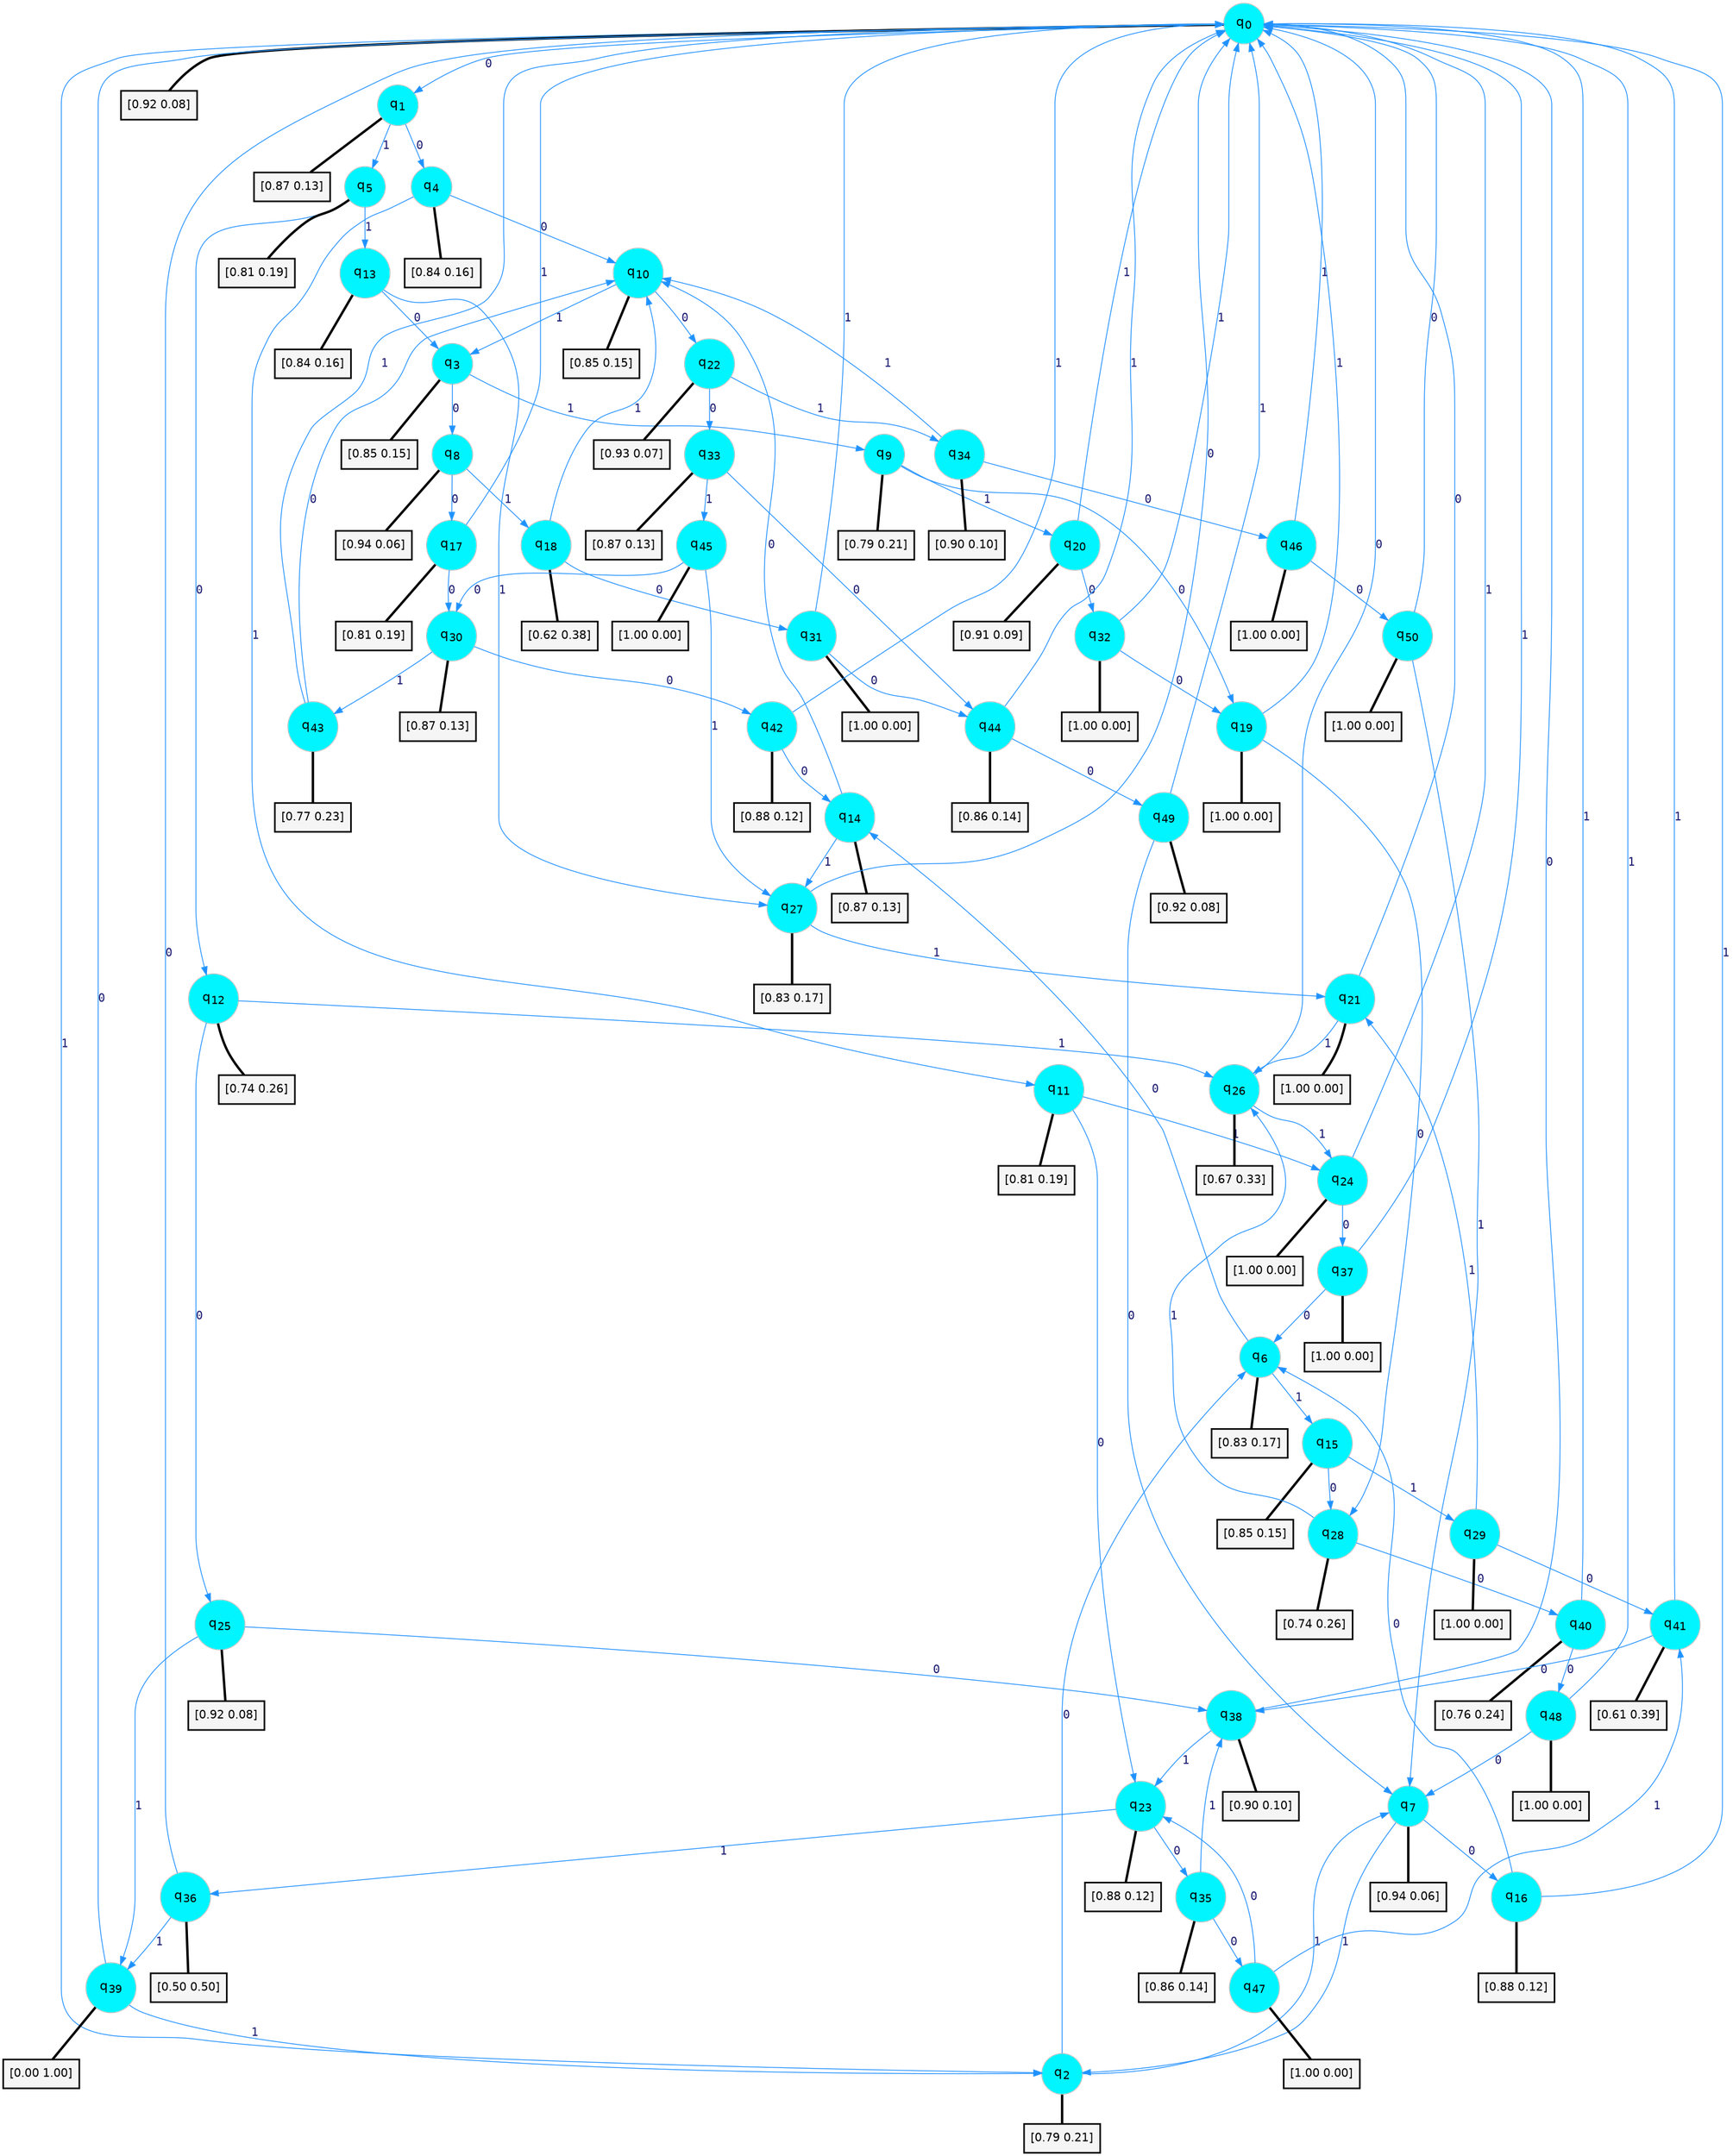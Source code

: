 digraph G {
graph [
bgcolor=transparent, dpi=300, rankdir=TD, size="40,25"];
node [
color=gray, fillcolor=turquoise1, fontcolor=black, fontname=Helvetica, fontsize=16, fontweight=bold, shape=circle, style=filled];
edge [
arrowsize=1, color=dodgerblue1, fontcolor=midnightblue, fontname=courier, fontweight=bold, penwidth=1, style=solid, weight=20];
0[label=<q<SUB>0</SUB>>];
1[label=<q<SUB>1</SUB>>];
2[label=<q<SUB>2</SUB>>];
3[label=<q<SUB>3</SUB>>];
4[label=<q<SUB>4</SUB>>];
5[label=<q<SUB>5</SUB>>];
6[label=<q<SUB>6</SUB>>];
7[label=<q<SUB>7</SUB>>];
8[label=<q<SUB>8</SUB>>];
9[label=<q<SUB>9</SUB>>];
10[label=<q<SUB>10</SUB>>];
11[label=<q<SUB>11</SUB>>];
12[label=<q<SUB>12</SUB>>];
13[label=<q<SUB>13</SUB>>];
14[label=<q<SUB>14</SUB>>];
15[label=<q<SUB>15</SUB>>];
16[label=<q<SUB>16</SUB>>];
17[label=<q<SUB>17</SUB>>];
18[label=<q<SUB>18</SUB>>];
19[label=<q<SUB>19</SUB>>];
20[label=<q<SUB>20</SUB>>];
21[label=<q<SUB>21</SUB>>];
22[label=<q<SUB>22</SUB>>];
23[label=<q<SUB>23</SUB>>];
24[label=<q<SUB>24</SUB>>];
25[label=<q<SUB>25</SUB>>];
26[label=<q<SUB>26</SUB>>];
27[label=<q<SUB>27</SUB>>];
28[label=<q<SUB>28</SUB>>];
29[label=<q<SUB>29</SUB>>];
30[label=<q<SUB>30</SUB>>];
31[label=<q<SUB>31</SUB>>];
32[label=<q<SUB>32</SUB>>];
33[label=<q<SUB>33</SUB>>];
34[label=<q<SUB>34</SUB>>];
35[label=<q<SUB>35</SUB>>];
36[label=<q<SUB>36</SUB>>];
37[label=<q<SUB>37</SUB>>];
38[label=<q<SUB>38</SUB>>];
39[label=<q<SUB>39</SUB>>];
40[label=<q<SUB>40</SUB>>];
41[label=<q<SUB>41</SUB>>];
42[label=<q<SUB>42</SUB>>];
43[label=<q<SUB>43</SUB>>];
44[label=<q<SUB>44</SUB>>];
45[label=<q<SUB>45</SUB>>];
46[label=<q<SUB>46</SUB>>];
47[label=<q<SUB>47</SUB>>];
48[label=<q<SUB>48</SUB>>];
49[label=<q<SUB>49</SUB>>];
50[label=<q<SUB>50</SUB>>];
51[label="[0.92 0.08]", shape=box,fontcolor=black, fontname=Helvetica, fontsize=14, penwidth=2, fillcolor=whitesmoke,color=black];
52[label="[0.87 0.13]", shape=box,fontcolor=black, fontname=Helvetica, fontsize=14, penwidth=2, fillcolor=whitesmoke,color=black];
53[label="[0.79 0.21]", shape=box,fontcolor=black, fontname=Helvetica, fontsize=14, penwidth=2, fillcolor=whitesmoke,color=black];
54[label="[0.85 0.15]", shape=box,fontcolor=black, fontname=Helvetica, fontsize=14, penwidth=2, fillcolor=whitesmoke,color=black];
55[label="[0.84 0.16]", shape=box,fontcolor=black, fontname=Helvetica, fontsize=14, penwidth=2, fillcolor=whitesmoke,color=black];
56[label="[0.81 0.19]", shape=box,fontcolor=black, fontname=Helvetica, fontsize=14, penwidth=2, fillcolor=whitesmoke,color=black];
57[label="[0.83 0.17]", shape=box,fontcolor=black, fontname=Helvetica, fontsize=14, penwidth=2, fillcolor=whitesmoke,color=black];
58[label="[0.94 0.06]", shape=box,fontcolor=black, fontname=Helvetica, fontsize=14, penwidth=2, fillcolor=whitesmoke,color=black];
59[label="[0.94 0.06]", shape=box,fontcolor=black, fontname=Helvetica, fontsize=14, penwidth=2, fillcolor=whitesmoke,color=black];
60[label="[0.79 0.21]", shape=box,fontcolor=black, fontname=Helvetica, fontsize=14, penwidth=2, fillcolor=whitesmoke,color=black];
61[label="[0.85 0.15]", shape=box,fontcolor=black, fontname=Helvetica, fontsize=14, penwidth=2, fillcolor=whitesmoke,color=black];
62[label="[0.81 0.19]", shape=box,fontcolor=black, fontname=Helvetica, fontsize=14, penwidth=2, fillcolor=whitesmoke,color=black];
63[label="[0.74 0.26]", shape=box,fontcolor=black, fontname=Helvetica, fontsize=14, penwidth=2, fillcolor=whitesmoke,color=black];
64[label="[0.84 0.16]", shape=box,fontcolor=black, fontname=Helvetica, fontsize=14, penwidth=2, fillcolor=whitesmoke,color=black];
65[label="[0.87 0.13]", shape=box,fontcolor=black, fontname=Helvetica, fontsize=14, penwidth=2, fillcolor=whitesmoke,color=black];
66[label="[0.85 0.15]", shape=box,fontcolor=black, fontname=Helvetica, fontsize=14, penwidth=2, fillcolor=whitesmoke,color=black];
67[label="[0.88 0.12]", shape=box,fontcolor=black, fontname=Helvetica, fontsize=14, penwidth=2, fillcolor=whitesmoke,color=black];
68[label="[0.81 0.19]", shape=box,fontcolor=black, fontname=Helvetica, fontsize=14, penwidth=2, fillcolor=whitesmoke,color=black];
69[label="[0.62 0.38]", shape=box,fontcolor=black, fontname=Helvetica, fontsize=14, penwidth=2, fillcolor=whitesmoke,color=black];
70[label="[1.00 0.00]", shape=box,fontcolor=black, fontname=Helvetica, fontsize=14, penwidth=2, fillcolor=whitesmoke,color=black];
71[label="[0.91 0.09]", shape=box,fontcolor=black, fontname=Helvetica, fontsize=14, penwidth=2, fillcolor=whitesmoke,color=black];
72[label="[1.00 0.00]", shape=box,fontcolor=black, fontname=Helvetica, fontsize=14, penwidth=2, fillcolor=whitesmoke,color=black];
73[label="[0.93 0.07]", shape=box,fontcolor=black, fontname=Helvetica, fontsize=14, penwidth=2, fillcolor=whitesmoke,color=black];
74[label="[0.88 0.12]", shape=box,fontcolor=black, fontname=Helvetica, fontsize=14, penwidth=2, fillcolor=whitesmoke,color=black];
75[label="[1.00 0.00]", shape=box,fontcolor=black, fontname=Helvetica, fontsize=14, penwidth=2, fillcolor=whitesmoke,color=black];
76[label="[0.92 0.08]", shape=box,fontcolor=black, fontname=Helvetica, fontsize=14, penwidth=2, fillcolor=whitesmoke,color=black];
77[label="[0.67 0.33]", shape=box,fontcolor=black, fontname=Helvetica, fontsize=14, penwidth=2, fillcolor=whitesmoke,color=black];
78[label="[0.83 0.17]", shape=box,fontcolor=black, fontname=Helvetica, fontsize=14, penwidth=2, fillcolor=whitesmoke,color=black];
79[label="[0.74 0.26]", shape=box,fontcolor=black, fontname=Helvetica, fontsize=14, penwidth=2, fillcolor=whitesmoke,color=black];
80[label="[1.00 0.00]", shape=box,fontcolor=black, fontname=Helvetica, fontsize=14, penwidth=2, fillcolor=whitesmoke,color=black];
81[label="[0.87 0.13]", shape=box,fontcolor=black, fontname=Helvetica, fontsize=14, penwidth=2, fillcolor=whitesmoke,color=black];
82[label="[1.00 0.00]", shape=box,fontcolor=black, fontname=Helvetica, fontsize=14, penwidth=2, fillcolor=whitesmoke,color=black];
83[label="[1.00 0.00]", shape=box,fontcolor=black, fontname=Helvetica, fontsize=14, penwidth=2, fillcolor=whitesmoke,color=black];
84[label="[0.87 0.13]", shape=box,fontcolor=black, fontname=Helvetica, fontsize=14, penwidth=2, fillcolor=whitesmoke,color=black];
85[label="[0.90 0.10]", shape=box,fontcolor=black, fontname=Helvetica, fontsize=14, penwidth=2, fillcolor=whitesmoke,color=black];
86[label="[0.86 0.14]", shape=box,fontcolor=black, fontname=Helvetica, fontsize=14, penwidth=2, fillcolor=whitesmoke,color=black];
87[label="[0.50 0.50]", shape=box,fontcolor=black, fontname=Helvetica, fontsize=14, penwidth=2, fillcolor=whitesmoke,color=black];
88[label="[1.00 0.00]", shape=box,fontcolor=black, fontname=Helvetica, fontsize=14, penwidth=2, fillcolor=whitesmoke,color=black];
89[label="[0.90 0.10]", shape=box,fontcolor=black, fontname=Helvetica, fontsize=14, penwidth=2, fillcolor=whitesmoke,color=black];
90[label="[0.00 1.00]", shape=box,fontcolor=black, fontname=Helvetica, fontsize=14, penwidth=2, fillcolor=whitesmoke,color=black];
91[label="[0.76 0.24]", shape=box,fontcolor=black, fontname=Helvetica, fontsize=14, penwidth=2, fillcolor=whitesmoke,color=black];
92[label="[0.61 0.39]", shape=box,fontcolor=black, fontname=Helvetica, fontsize=14, penwidth=2, fillcolor=whitesmoke,color=black];
93[label="[0.88 0.12]", shape=box,fontcolor=black, fontname=Helvetica, fontsize=14, penwidth=2, fillcolor=whitesmoke,color=black];
94[label="[0.77 0.23]", shape=box,fontcolor=black, fontname=Helvetica, fontsize=14, penwidth=2, fillcolor=whitesmoke,color=black];
95[label="[0.86 0.14]", shape=box,fontcolor=black, fontname=Helvetica, fontsize=14, penwidth=2, fillcolor=whitesmoke,color=black];
96[label="[1.00 0.00]", shape=box,fontcolor=black, fontname=Helvetica, fontsize=14, penwidth=2, fillcolor=whitesmoke,color=black];
97[label="[1.00 0.00]", shape=box,fontcolor=black, fontname=Helvetica, fontsize=14, penwidth=2, fillcolor=whitesmoke,color=black];
98[label="[1.00 0.00]", shape=box,fontcolor=black, fontname=Helvetica, fontsize=14, penwidth=2, fillcolor=whitesmoke,color=black];
99[label="[1.00 0.00]", shape=box,fontcolor=black, fontname=Helvetica, fontsize=14, penwidth=2, fillcolor=whitesmoke,color=black];
100[label="[0.92 0.08]", shape=box,fontcolor=black, fontname=Helvetica, fontsize=14, penwidth=2, fillcolor=whitesmoke,color=black];
101[label="[1.00 0.00]", shape=box,fontcolor=black, fontname=Helvetica, fontsize=14, penwidth=2, fillcolor=whitesmoke,color=black];
0->1 [label=0];
0->2 [label=1];
0->51 [arrowhead=none, penwidth=3,color=black];
1->4 [label=0];
1->5 [label=1];
1->52 [arrowhead=none, penwidth=3,color=black];
2->6 [label=0];
2->7 [label=1];
2->53 [arrowhead=none, penwidth=3,color=black];
3->8 [label=0];
3->9 [label=1];
3->54 [arrowhead=none, penwidth=3,color=black];
4->10 [label=0];
4->11 [label=1];
4->55 [arrowhead=none, penwidth=3,color=black];
5->12 [label=0];
5->13 [label=1];
5->56 [arrowhead=none, penwidth=3,color=black];
6->14 [label=0];
6->15 [label=1];
6->57 [arrowhead=none, penwidth=3,color=black];
7->16 [label=0];
7->2 [label=1];
7->58 [arrowhead=none, penwidth=3,color=black];
8->17 [label=0];
8->18 [label=1];
8->59 [arrowhead=none, penwidth=3,color=black];
9->19 [label=0];
9->20 [label=1];
9->60 [arrowhead=none, penwidth=3,color=black];
10->22 [label=0];
10->3 [label=1];
10->61 [arrowhead=none, penwidth=3,color=black];
11->23 [label=0];
11->24 [label=1];
11->62 [arrowhead=none, penwidth=3,color=black];
12->25 [label=0];
12->26 [label=1];
12->63 [arrowhead=none, penwidth=3,color=black];
13->3 [label=0];
13->27 [label=1];
13->64 [arrowhead=none, penwidth=3,color=black];
14->10 [label=0];
14->27 [label=1];
14->65 [arrowhead=none, penwidth=3,color=black];
15->28 [label=0];
15->29 [label=1];
15->66 [arrowhead=none, penwidth=3,color=black];
16->6 [label=0];
16->0 [label=1];
16->67 [arrowhead=none, penwidth=3,color=black];
17->30 [label=0];
17->0 [label=1];
17->68 [arrowhead=none, penwidth=3,color=black];
18->31 [label=0];
18->10 [label=1];
18->69 [arrowhead=none, penwidth=3,color=black];
19->28 [label=0];
19->0 [label=1];
19->70 [arrowhead=none, penwidth=3,color=black];
20->32 [label=0];
20->0 [label=1];
20->71 [arrowhead=none, penwidth=3,color=black];
21->0 [label=0];
21->26 [label=1];
21->72 [arrowhead=none, penwidth=3,color=black];
22->33 [label=0];
22->34 [label=1];
22->73 [arrowhead=none, penwidth=3,color=black];
23->35 [label=0];
23->36 [label=1];
23->74 [arrowhead=none, penwidth=3,color=black];
24->37 [label=0];
24->0 [label=1];
24->75 [arrowhead=none, penwidth=3,color=black];
25->38 [label=0];
25->39 [label=1];
25->76 [arrowhead=none, penwidth=3,color=black];
26->0 [label=0];
26->24 [label=1];
26->77 [arrowhead=none, penwidth=3,color=black];
27->0 [label=0];
27->21 [label=1];
27->78 [arrowhead=none, penwidth=3,color=black];
28->40 [label=0];
28->26 [label=1];
28->79 [arrowhead=none, penwidth=3,color=black];
29->41 [label=0];
29->21 [label=1];
29->80 [arrowhead=none, penwidth=3,color=black];
30->42 [label=0];
30->43 [label=1];
30->81 [arrowhead=none, penwidth=3,color=black];
31->44 [label=0];
31->0 [label=1];
31->82 [arrowhead=none, penwidth=3,color=black];
32->19 [label=0];
32->0 [label=1];
32->83 [arrowhead=none, penwidth=3,color=black];
33->44 [label=0];
33->45 [label=1];
33->84 [arrowhead=none, penwidth=3,color=black];
34->46 [label=0];
34->10 [label=1];
34->85 [arrowhead=none, penwidth=3,color=black];
35->47 [label=0];
35->38 [label=1];
35->86 [arrowhead=none, penwidth=3,color=black];
36->0 [label=0];
36->39 [label=1];
36->87 [arrowhead=none, penwidth=3,color=black];
37->6 [label=0];
37->0 [label=1];
37->88 [arrowhead=none, penwidth=3,color=black];
38->0 [label=0];
38->23 [label=1];
38->89 [arrowhead=none, penwidth=3,color=black];
39->0 [label=0];
39->2 [label=1];
39->90 [arrowhead=none, penwidth=3,color=black];
40->48 [label=0];
40->0 [label=1];
40->91 [arrowhead=none, penwidth=3,color=black];
41->38 [label=0];
41->0 [label=1];
41->92 [arrowhead=none, penwidth=3,color=black];
42->14 [label=0];
42->0 [label=1];
42->93 [arrowhead=none, penwidth=3,color=black];
43->10 [label=0];
43->0 [label=1];
43->94 [arrowhead=none, penwidth=3,color=black];
44->49 [label=0];
44->0 [label=1];
44->95 [arrowhead=none, penwidth=3,color=black];
45->30 [label=0];
45->27 [label=1];
45->96 [arrowhead=none, penwidth=3,color=black];
46->50 [label=0];
46->0 [label=1];
46->97 [arrowhead=none, penwidth=3,color=black];
47->23 [label=0];
47->41 [label=1];
47->98 [arrowhead=none, penwidth=3,color=black];
48->7 [label=0];
48->0 [label=1];
48->99 [arrowhead=none, penwidth=3,color=black];
49->7 [label=0];
49->0 [label=1];
49->100 [arrowhead=none, penwidth=3,color=black];
50->0 [label=0];
50->7 [label=1];
50->101 [arrowhead=none, penwidth=3,color=black];
}
